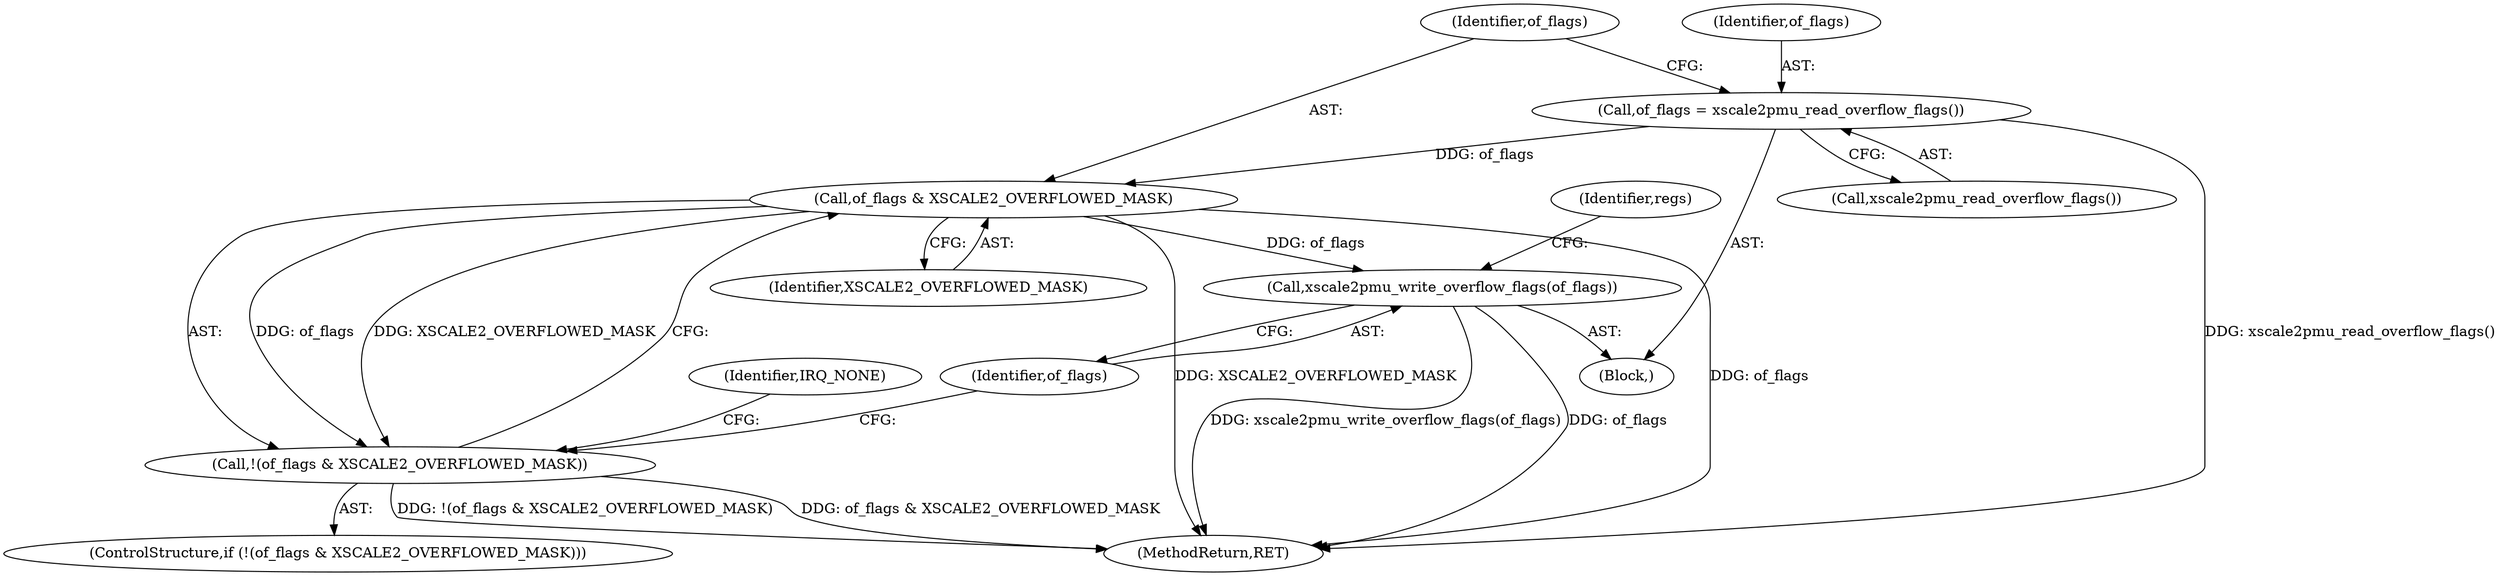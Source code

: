 digraph "0_linux_a8b0ca17b80e92faab46ee7179ba9e99ccb61233_3@API" {
"1000121" [label="(Call,of_flags = xscale2pmu_read_overflow_flags())"];
"1000126" [label="(Call,of_flags & XSCALE2_OVERFLOWED_MASK)"];
"1000125" [label="(Call,!(of_flags & XSCALE2_OVERFLOWED_MASK))"];
"1000131" [label="(Call,xscale2pmu_write_overflow_flags(of_flags))"];
"1000126" [label="(Call,of_flags & XSCALE2_OVERFLOWED_MASK)"];
"1000124" [label="(ControlStructure,if (!(of_flags & XSCALE2_OVERFLOWED_MASK)))"];
"1000226" [label="(MethodReturn,RET)"];
"1000121" [label="(Call,of_flags = xscale2pmu_read_overflow_flags())"];
"1000128" [label="(Identifier,XSCALE2_OVERFLOWED_MASK)"];
"1000127" [label="(Identifier,of_flags)"];
"1000107" [label="(Block,)"];
"1000125" [label="(Call,!(of_flags & XSCALE2_OVERFLOWED_MASK))"];
"1000130" [label="(Identifier,IRQ_NONE)"];
"1000131" [label="(Call,xscale2pmu_write_overflow_flags(of_flags))"];
"1000132" [label="(Identifier,of_flags)"];
"1000122" [label="(Identifier,of_flags)"];
"1000134" [label="(Identifier,regs)"];
"1000123" [label="(Call,xscale2pmu_read_overflow_flags())"];
"1000121" -> "1000107"  [label="AST: "];
"1000121" -> "1000123"  [label="CFG: "];
"1000122" -> "1000121"  [label="AST: "];
"1000123" -> "1000121"  [label="AST: "];
"1000127" -> "1000121"  [label="CFG: "];
"1000121" -> "1000226"  [label="DDG: xscale2pmu_read_overflow_flags()"];
"1000121" -> "1000126"  [label="DDG: of_flags"];
"1000126" -> "1000125"  [label="AST: "];
"1000126" -> "1000128"  [label="CFG: "];
"1000127" -> "1000126"  [label="AST: "];
"1000128" -> "1000126"  [label="AST: "];
"1000125" -> "1000126"  [label="CFG: "];
"1000126" -> "1000226"  [label="DDG: of_flags"];
"1000126" -> "1000226"  [label="DDG: XSCALE2_OVERFLOWED_MASK"];
"1000126" -> "1000125"  [label="DDG: of_flags"];
"1000126" -> "1000125"  [label="DDG: XSCALE2_OVERFLOWED_MASK"];
"1000126" -> "1000131"  [label="DDG: of_flags"];
"1000125" -> "1000124"  [label="AST: "];
"1000130" -> "1000125"  [label="CFG: "];
"1000132" -> "1000125"  [label="CFG: "];
"1000125" -> "1000226"  [label="DDG: of_flags & XSCALE2_OVERFLOWED_MASK"];
"1000125" -> "1000226"  [label="DDG: !(of_flags & XSCALE2_OVERFLOWED_MASK)"];
"1000131" -> "1000107"  [label="AST: "];
"1000131" -> "1000132"  [label="CFG: "];
"1000132" -> "1000131"  [label="AST: "];
"1000134" -> "1000131"  [label="CFG: "];
"1000131" -> "1000226"  [label="DDG: of_flags"];
"1000131" -> "1000226"  [label="DDG: xscale2pmu_write_overflow_flags(of_flags)"];
}
